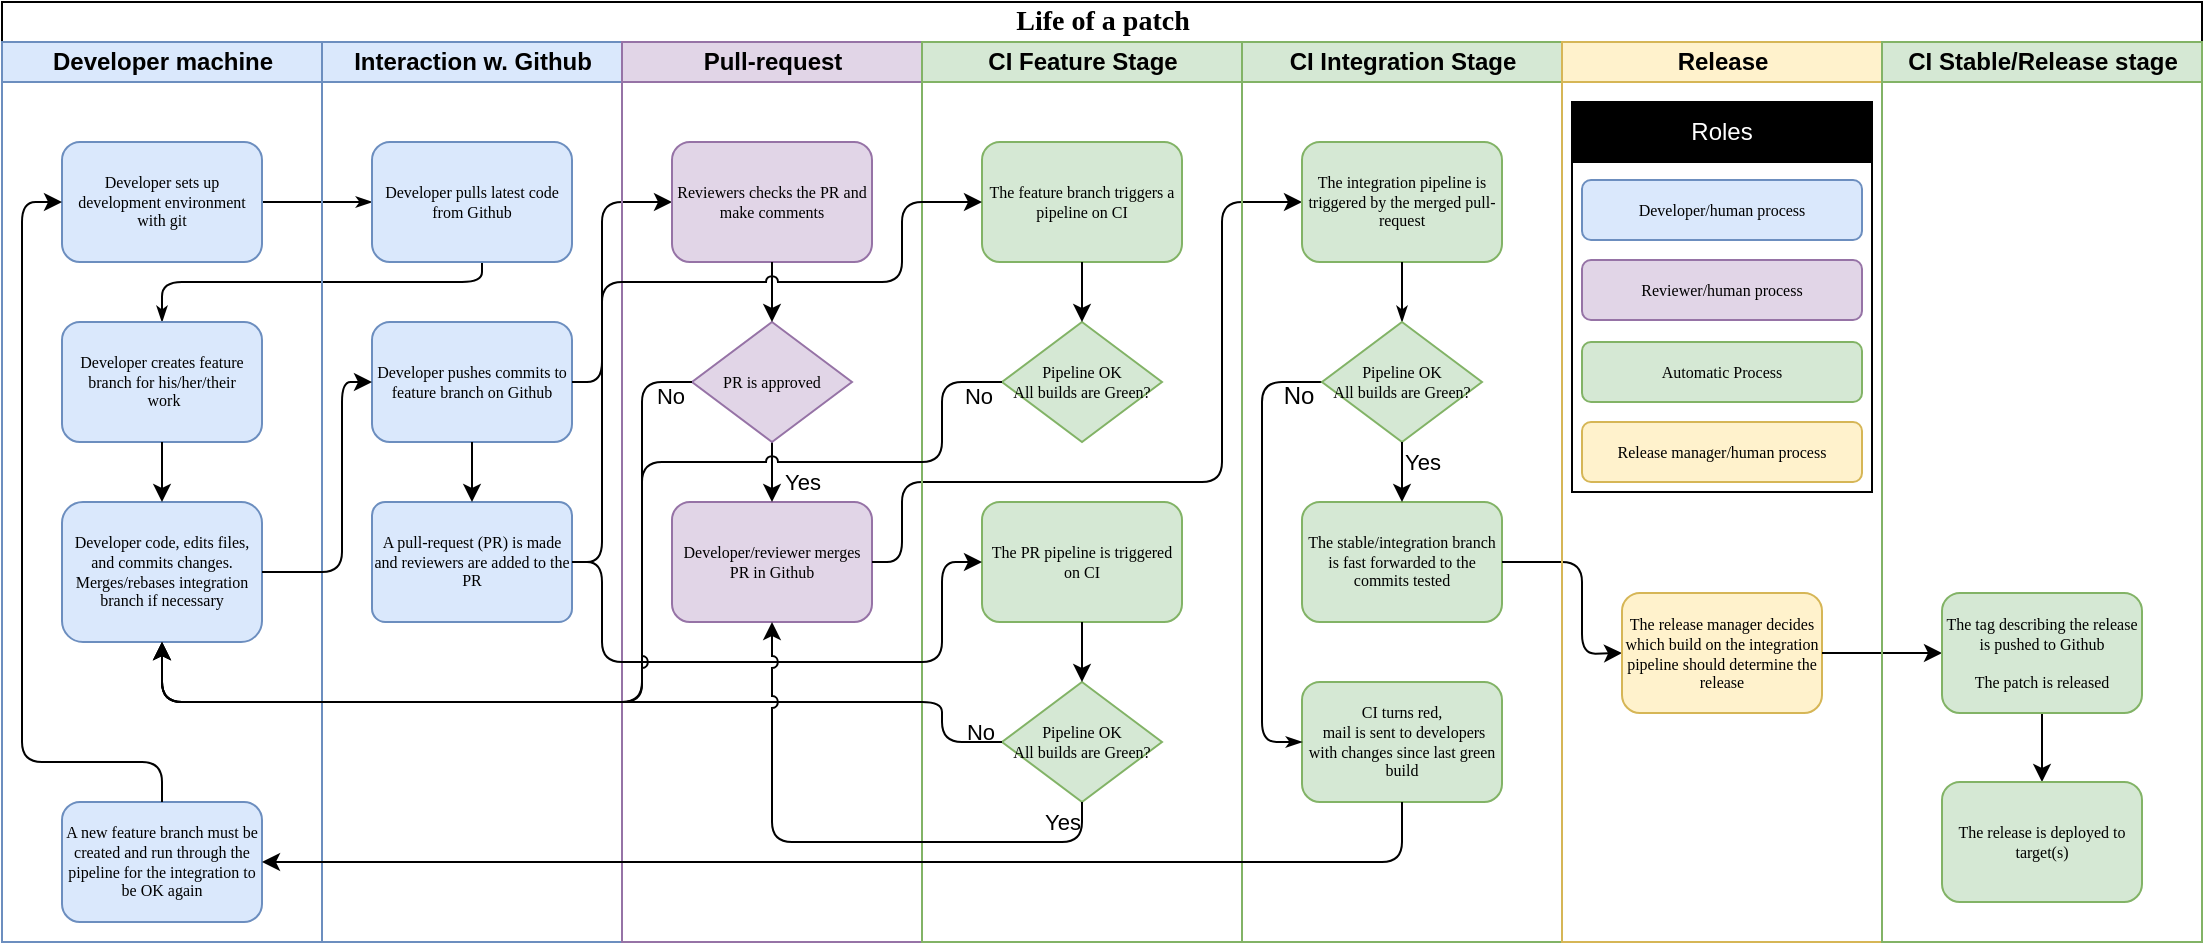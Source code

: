 <mxfile version="20.4.0" type="github">
  <diagram name="Page-1" id="74e2e168-ea6b-b213-b513-2b3c1d86103e">
    <mxGraphModel dx="624" dy="1215" grid="1" gridSize="10" guides="1" tooltips="1" connect="1" arrows="1" fold="1" page="1" pageScale="1" pageWidth="1169" pageHeight="827" background="none" math="0" shadow="0">
      <root>
        <mxCell id="0" />
        <mxCell id="1" parent="0" />
        <mxCell id="77e6c97f196da883-1" value="&lt;font style=&quot;font-size: 14px&quot;&gt;Life of a patch&lt;/font&gt;" style="swimlane;html=1;childLayout=stackLayout;startSize=20;rounded=0;shadow=0;labelBackgroundColor=none;strokeColor=#000000;strokeWidth=1;fillColor=none;fontFamily=Verdana;fontSize=8;fontColor=#000000;align=center;" parent="1" vertex="1">
          <mxGeometry x="40" y="-230" width="1100" height="470" as="geometry">
            <mxRectangle x="90" y="-230" width="50" height="20" as="alternateBounds" />
          </mxGeometry>
        </mxCell>
        <mxCell id="rqEri4Stav3ALLFuLHy2-93" style="edgeStyle=none;rounded=1;jumpStyle=arc;orthogonalLoop=1;jettySize=auto;html=1;exitX=1;exitY=0.5;exitDx=0;exitDy=0;entryX=0;entryY=0.5;entryDx=0;entryDy=0;" parent="77e6c97f196da883-1" source="rqEri4Stav3ALLFuLHy2-65" target="rqEri4Stav3ALLFuLHy2-66" edge="1">
          <mxGeometry relative="1" as="geometry">
            <Array as="points">
              <mxPoint x="300" y="280" />
              <mxPoint x="300" y="100" />
            </Array>
          </mxGeometry>
        </mxCell>
        <mxCell id="77e6c97f196da883-26" style="edgeStyle=orthogonalEdgeStyle;rounded=1;html=1;labelBackgroundColor=none;startArrow=none;startFill=0;startSize=5;endArrow=classicThin;endFill=1;endSize=5;jettySize=auto;orthogonalLoop=1;strokeColor=#000000;strokeWidth=1;fontFamily=Verdana;fontSize=8;fontColor=#000000;" parent="77e6c97f196da883-1" source="77e6c97f196da883-8" target="77e6c97f196da883-11" edge="1">
          <mxGeometry relative="1" as="geometry" />
        </mxCell>
        <mxCell id="77e6c97f196da883-27" style="edgeStyle=orthogonalEdgeStyle;rounded=1;html=1;labelBackgroundColor=none;startArrow=none;startFill=0;startSize=5;endArrow=classicThin;endFill=1;endSize=5;jettySize=auto;orthogonalLoop=1;strokeColor=#000000;strokeWidth=1;fontFamily=Verdana;fontSize=8;fontColor=#000000;entryX=0.5;entryY=0;entryDx=0;entryDy=0;" parent="77e6c97f196da883-1" source="77e6c97f196da883-11" target="77e6c97f196da883-9" edge="1">
          <mxGeometry relative="1" as="geometry">
            <Array as="points">
              <mxPoint x="240" y="140" />
              <mxPoint x="80" y="140" />
            </Array>
          </mxGeometry>
        </mxCell>
        <mxCell id="77e6c97f196da883-2" value="Developer machine" style="swimlane;html=1;startSize=20;fillColor=#dae8fc;strokeColor=#6c8ebf;" parent="77e6c97f196da883-1" vertex="1">
          <mxGeometry y="20" width="160" height="450" as="geometry" />
        </mxCell>
        <mxCell id="77e6c97f196da883-10" value="Developer code, edits files, and commits changes.&lt;br&gt;Merges/rebases integration branch if necessary" style="rounded=1;whiteSpace=wrap;html=1;shadow=0;labelBackgroundColor=none;strokeColor=#6c8ebf;strokeWidth=1;fillColor=#dae8fc;fontFamily=Verdana;fontSize=8;fontColor=#000000;align=center;" parent="77e6c97f196da883-2" vertex="1">
          <mxGeometry x="30" y="230" width="100" height="70" as="geometry" />
        </mxCell>
        <mxCell id="77e6c97f196da883-9" value="&lt;div&gt;Developer creates feature branch for his/her/their&lt;/div&gt;&lt;div&gt;&amp;nbsp;work&lt;/div&gt;" style="rounded=1;whiteSpace=wrap;html=1;shadow=0;labelBackgroundColor=none;strokeColor=#6c8ebf;strokeWidth=1;fillColor=#dae8fc;fontFamily=Verdana;fontSize=8;fontColor=#000000;align=center;" parent="77e6c97f196da883-2" vertex="1">
          <mxGeometry x="30" y="140" width="100" height="60" as="geometry" />
        </mxCell>
        <mxCell id="5" value="" style="endArrow=classic;html=1;entryX=0.5;entryY=0;exitX=0.5;exitY=1;" parent="77e6c97f196da883-2" source="77e6c97f196da883-9" target="77e6c97f196da883-10" edge="1">
          <mxGeometry width="50" height="50" relative="1" as="geometry">
            <mxPoint x="80" y="250" as="sourcePoint" />
            <mxPoint x="50" y="750" as="targetPoint" />
          </mxGeometry>
        </mxCell>
        <mxCell id="77e6c97f196da883-8" value="Developer sets up development environment with git" style="rounded=1;whiteSpace=wrap;html=1;shadow=0;labelBackgroundColor=none;strokeColor=#6c8ebf;strokeWidth=1;fillColor=#dae8fc;fontFamily=Verdana;fontSize=8;fontColor=#000000;align=center;" parent="77e6c97f196da883-2" vertex="1">
          <mxGeometry x="30" y="50" width="100" height="60" as="geometry" />
        </mxCell>
        <mxCell id="KYjhEQh0ZWCMsTncpk0a-76" value="A new feature branch must be created and run through the pipeline for the integration to be OK again" style="rounded=1;whiteSpace=wrap;html=1;shadow=0;labelBackgroundColor=none;strokeColor=#6c8ebf;strokeWidth=1;fillColor=#dae8fc;fontFamily=Verdana;fontSize=8;fontColor=#000000;align=center;" parent="77e6c97f196da883-2" vertex="1">
          <mxGeometry x="30" y="380" width="100" height="60" as="geometry" />
        </mxCell>
        <mxCell id="KYjhEQh0ZWCMsTncpk0a-79" style="orthogonalLoop=1;jettySize=auto;html=1;exitX=0.5;exitY=0;exitDx=0;exitDy=0;entryX=0;entryY=0.5;entryDx=0;entryDy=0;edgeStyle=orthogonalEdgeStyle;rounded=1;" parent="77e6c97f196da883-2" source="KYjhEQh0ZWCMsTncpk0a-76" target="77e6c97f196da883-8" edge="1">
          <mxGeometry relative="1" as="geometry">
            <mxPoint x="450" y="540.0" as="targetPoint" />
            <Array as="points">
              <mxPoint x="80" y="360" />
              <mxPoint x="10" y="360" />
              <mxPoint x="10" y="80" />
            </Array>
          </mxGeometry>
        </mxCell>
        <mxCell id="77e6c97f196da883-3" value="Interaction w. Github" style="swimlane;html=1;startSize=20;fillColor=#dae8fc;strokeColor=#6c8ebf;" parent="77e6c97f196da883-1" vertex="1">
          <mxGeometry x="160" y="20" width="150" height="450" as="geometry" />
        </mxCell>
        <mxCell id="77e6c97f196da883-11" value="Developer pulls latest code from Github" style="rounded=1;whiteSpace=wrap;html=1;shadow=0;labelBackgroundColor=none;strokeColor=#6c8ebf;strokeWidth=1;fillColor=#dae8fc;fontFamily=Verdana;fontSize=8;fontColor=#000000;align=center;" parent="77e6c97f196da883-3" vertex="1">
          <mxGeometry x="25" y="50" width="100" height="60" as="geometry" />
        </mxCell>
        <mxCell id="6" value="Developer pushes commits to feature branch on Github " style="rounded=1;whiteSpace=wrap;html=1;shadow=0;labelBackgroundColor=none;strokeColor=#6c8ebf;strokeWidth=1;fillColor=#dae8fc;fontFamily=Verdana;fontSize=8;fontColor=#000000;align=center;" parent="77e6c97f196da883-3" vertex="1">
          <mxGeometry x="25" y="140" width="100" height="60" as="geometry" />
        </mxCell>
        <mxCell id="rqEri4Stav3ALLFuLHy2-65" value="A pull-request (PR) is made and reviewers are added to the PR" style="rounded=1;whiteSpace=wrap;html=1;shadow=0;labelBackgroundColor=none;strokeColor=#6c8ebf;strokeWidth=1;fillColor=#dae8fc;fontFamily=Verdana;fontSize=8;fontColor=#000000;align=center;arcSize=11;" parent="77e6c97f196da883-3" vertex="1">
          <mxGeometry x="25" y="230" width="100" height="60" as="geometry" />
        </mxCell>
        <mxCell id="rqEri4Stav3ALLFuLHy2-74" value="" style="endArrow=classic;html=1;entryX=0.5;entryY=0;entryDx=0;entryDy=0;exitX=0.5;exitY=1;exitDx=0;exitDy=0;" parent="77e6c97f196da883-3" source="6" target="rqEri4Stav3ALLFuLHy2-65" edge="1">
          <mxGeometry width="50" height="50" relative="1" as="geometry">
            <mxPoint x="330" y="-25" as="sourcePoint" />
            <mxPoint x="225" y="150" as="targetPoint" />
            <Array as="points" />
          </mxGeometry>
        </mxCell>
        <mxCell id="7" value="" style="endArrow=classic;html=1;entryX=0;entryY=0.5;exitX=1;exitY=0.5;entryDx=0;entryDy=0;" parent="77e6c97f196da883-1" source="77e6c97f196da883-10" target="6" edge="1">
          <mxGeometry width="50" height="50" relative="1" as="geometry">
            <mxPoint x="80" y="245" as="sourcePoint" />
            <mxPoint x="80" y="280" as="targetPoint" />
            <Array as="points">
              <mxPoint x="170" y="285" />
              <mxPoint x="170" y="250" />
              <mxPoint x="170" y="190" />
            </Array>
          </mxGeometry>
        </mxCell>
        <mxCell id="dbzHidqioh4Nz6uhVq-0-89" value="&lt;div&gt;&lt;br&gt;&lt;/div&gt;" style="text;html=1;resizable=0;points=[];align=center;verticalAlign=middle;labelBackgroundColor=#ffffff;" parent="7" vertex="1" connectable="0">
          <mxGeometry x="0.889" relative="1" as="geometry">
            <mxPoint as="offset" />
          </mxGeometry>
        </mxCell>
        <mxCell id="rqEri4Stav3ALLFuLHy2-64" value="&lt;div&gt;Pull-request&lt;/div&gt;" style="swimlane;html=1;startSize=20;fillColor=#E1D5E7;strokeColor=#9673A6;" parent="77e6c97f196da883-1" vertex="1">
          <mxGeometry x="310" y="20" width="150" height="450" as="geometry" />
        </mxCell>
        <mxCell id="rqEri4Stav3ALLFuLHy2-66" value="&lt;div&gt;Reviewers checks the PR and make comments&lt;/div&gt;" style="rounded=1;whiteSpace=wrap;html=1;shadow=0;labelBackgroundColor=none;strokeColor=#9673A6;strokeWidth=1;fillColor=#E1D5E7;fontFamily=Verdana;fontSize=8;fontColor=#000000;align=center;" parent="rqEri4Stav3ALLFuLHy2-64" vertex="1">
          <mxGeometry x="25" y="50" width="100" height="60" as="geometry" />
        </mxCell>
        <mxCell id="rqEri4Stav3ALLFuLHy2-67" value="&lt;div&gt;Developer/reviewer merges PR in Github&lt;/div&gt;" style="rounded=1;whiteSpace=wrap;html=1;shadow=0;labelBackgroundColor=none;strokeColor=#9673A6;strokeWidth=1;fillColor=#E1D5E7;fontFamily=Verdana;fontSize=8;fontColor=#000000;align=center;" parent="rqEri4Stav3ALLFuLHy2-64" vertex="1">
          <mxGeometry x="25" y="230" width="100" height="60" as="geometry" />
        </mxCell>
        <mxCell id="rqEri4Stav3ALLFuLHy2-82" value="Yes" style="edgeStyle=none;rounded=1;jumpStyle=arc;orthogonalLoop=1;jettySize=auto;html=1;exitX=0.5;exitY=1;exitDx=0;exitDy=0;entryX=0.5;entryY=0;entryDx=0;entryDy=0;labelBackgroundColor=none;" parent="rqEri4Stav3ALLFuLHy2-64" source="rqEri4Stav3ALLFuLHy2-77" edge="1">
          <mxGeometry x="0.333" y="15" relative="1" as="geometry">
            <mxPoint x="75" y="200" as="sourcePoint" />
            <mxPoint x="75" y="230" as="targetPoint" />
            <mxPoint as="offset" />
          </mxGeometry>
        </mxCell>
        <mxCell id="rqEri4Stav3ALLFuLHy2-77" value="&lt;div&gt;PR is approved&lt;/div&gt;" style="rhombus;whiteSpace=wrap;html=1;rounded=0;shadow=0;labelBackgroundColor=none;strokeColor=#9673A6;strokeWidth=1;fillColor=#E1D5E7;fontFamily=Verdana;fontSize=8;fontColor=#000000;align=center;" parent="rqEri4Stav3ALLFuLHy2-64" vertex="1">
          <mxGeometry x="35" y="140" width="80" height="60" as="geometry" />
        </mxCell>
        <mxCell id="rqEri4Stav3ALLFuLHy2-78" style="edgeStyle=none;rounded=1;orthogonalLoop=1;jettySize=auto;html=1;exitX=0.5;exitY=1;exitDx=0;exitDy=0;entryX=0.5;entryY=0;entryDx=0;entryDy=0;" parent="rqEri4Stav3ALLFuLHy2-64" source="rqEri4Stav3ALLFuLHy2-66" target="rqEri4Stav3ALLFuLHy2-77" edge="1">
          <mxGeometry relative="1" as="geometry">
            <mxPoint x="50" y="200" as="targetPoint" />
            <Array as="points" />
          </mxGeometry>
        </mxCell>
        <mxCell id="27" value="" style="endArrow=classic;html=1;entryX=0;entryY=0.5;exitX=1;exitY=0.5;exitDx=0;exitDy=0;" parent="77e6c97f196da883-1" source="rqEri4Stav3ALLFuLHy2-67" target="77e6c97f196da883-15" edge="1">
          <mxGeometry width="50" height="50" relative="1" as="geometry">
            <mxPoint x="530" y="470" as="sourcePoint" />
            <mxPoint x="660" y="810" as="targetPoint" />
            <Array as="points">
              <mxPoint x="450" y="280" />
              <mxPoint x="450" y="240" />
              <mxPoint x="610" y="240" />
              <mxPoint x="610" y="100" />
            </Array>
          </mxGeometry>
        </mxCell>
        <mxCell id="77e6c97f196da883-4" value="CI Feature Stage" style="swimlane;html=1;startSize=20;fillColor=#d5e8d4;strokeColor=#82b366;" parent="77e6c97f196da883-1" vertex="1">
          <mxGeometry x="460" y="20" width="160" height="450" as="geometry" />
        </mxCell>
        <mxCell id="rqEri4Stav3ALLFuLHy2-83" value="" style="group" parent="77e6c97f196da883-4" vertex="1" connectable="0">
          <mxGeometry x="30" y="230" width="100" height="151" as="geometry" />
        </mxCell>
        <mxCell id="11" value="&lt;div&gt;The PR pipeline is triggered on CI&lt;/div&gt;" style="rounded=1;whiteSpace=wrap;html=1;shadow=0;labelBackgroundColor=none;strokeColor=#82b366;strokeWidth=1;fillColor=#d5e8d4;fontFamily=Verdana;fontSize=8;fontColor=#000000;align=center;" parent="rqEri4Stav3ALLFuLHy2-83" vertex="1">
          <mxGeometry width="100" height="60" as="geometry" />
        </mxCell>
        <mxCell id="12" value="Pipeline OK&lt;br&gt;All builds are Green?" style="rhombus;whiteSpace=wrap;html=1;rounded=0;shadow=0;labelBackgroundColor=none;strokeColor=#82b366;strokeWidth=1;fillColor=#d5e8d4;fontFamily=Verdana;fontSize=8;fontColor=#000000;align=center;" parent="rqEri4Stav3ALLFuLHy2-83" vertex="1">
          <mxGeometry x="10" y="90" width="80" height="60" as="geometry" />
        </mxCell>
        <mxCell id="14" value="" style="endArrow=classic;html=1;exitX=0.5;exitY=1;entryX=0.5;entryY=0;" parent="rqEri4Stav3ALLFuLHy2-83" source="11" target="12" edge="1">
          <mxGeometry width="50" height="50" relative="1" as="geometry">
            <mxPoint x="-209.667" y="235.333" as="sourcePoint" />
            <mxPoint x="50" y="265" as="targetPoint" />
          </mxGeometry>
        </mxCell>
        <mxCell id="rqEri4Stav3ALLFuLHy2-85" value="The feature branch triggers a pipeline on CI" style="rounded=1;whiteSpace=wrap;html=1;shadow=0;labelBackgroundColor=none;strokeColor=#82b366;strokeWidth=1;fillColor=#d5e8d4;fontFamily=Verdana;fontSize=8;fontColor=#000000;align=center;" parent="77e6c97f196da883-4" vertex="1">
          <mxGeometry x="30" y="50" width="100" height="60" as="geometry" />
        </mxCell>
        <mxCell id="rqEri4Stav3ALLFuLHy2-86" value="Pipeline OK&lt;br&gt;All builds are Green?" style="rhombus;whiteSpace=wrap;html=1;rounded=0;shadow=0;labelBackgroundColor=none;strokeColor=#82b366;strokeWidth=1;fillColor=#d5e8d4;fontFamily=Verdana;fontSize=8;fontColor=#000000;align=center;" parent="77e6c97f196da883-4" vertex="1">
          <mxGeometry x="40" y="140" width="80" height="60" as="geometry" />
        </mxCell>
        <mxCell id="rqEri4Stav3ALLFuLHy2-87" value="" style="endArrow=classic;html=1;exitX=0.5;exitY=1;entryX=0.5;entryY=0;" parent="77e6c97f196da883-4" source="rqEri4Stav3ALLFuLHy2-85" target="rqEri4Stav3ALLFuLHy2-86" edge="1">
          <mxGeometry width="50" height="50" relative="1" as="geometry">
            <mxPoint x="-174.667" y="285.333" as="sourcePoint" />
            <mxPoint x="85" y="315" as="targetPoint" />
          </mxGeometry>
        </mxCell>
        <mxCell id="77e6c97f196da883-5" value="CI Integration Stage" style="swimlane;html=1;startSize=20;fillColor=#d5e8d4;strokeColor=#82b366;" parent="77e6c97f196da883-1" vertex="1">
          <mxGeometry x="620" y="20" width="160" height="450" as="geometry" />
        </mxCell>
        <mxCell id="77e6c97f196da883-15" value="The integration pipeline is triggered by the merged pull-request" style="rounded=1;whiteSpace=wrap;html=1;shadow=0;labelBackgroundColor=none;strokeColor=#82b366;strokeWidth=1;fillColor=#d5e8d4;fontFamily=Verdana;fontSize=8;fontColor=#000000;align=center;" parent="77e6c97f196da883-5" vertex="1">
          <mxGeometry x="30" y="50" width="100" height="60" as="geometry" />
        </mxCell>
        <mxCell id="77e6c97f196da883-17" value="&lt;div&gt;CI turns red,&lt;/div&gt;&lt;div&gt;&amp;nbsp;mail is sent to developers with changes since last green build&lt;/div&gt;" style="rounded=1;whiteSpace=wrap;html=1;shadow=0;labelBackgroundColor=none;strokeColor=#82b366;strokeWidth=1;fillColor=#d5e8d4;fontFamily=Verdana;fontSize=8;fontColor=#000000;align=center;" parent="77e6c97f196da883-5" vertex="1">
          <mxGeometry x="30" y="320" width="100" height="60" as="geometry" />
        </mxCell>
        <mxCell id="77e6c97f196da883-34" style="edgeStyle=orthogonalEdgeStyle;rounded=1;html=1;labelBackgroundColor=none;startArrow=none;startFill=0;startSize=5;endArrow=classicThin;endFill=1;endSize=5;jettySize=auto;orthogonalLoop=1;strokeColor=#000000;strokeWidth=1;fontFamily=Verdana;fontSize=8;fontColor=#000000;entryX=0.5;entryY=0;" parent="77e6c97f196da883-5" source="77e6c97f196da883-15" target="28" edge="1">
          <mxGeometry relative="1" as="geometry">
            <mxPoint x="80" y="160" as="targetPoint" />
            <Array as="points" />
          </mxGeometry>
        </mxCell>
        <mxCell id="77e6c97f196da883-35" style="edgeStyle=orthogonalEdgeStyle;rounded=1;html=1;labelBackgroundColor=none;startArrow=none;startFill=0;startSize=5;endArrow=classicThin;endFill=1;endSize=5;jettySize=auto;orthogonalLoop=1;strokeColor=#000000;strokeWidth=1;fontFamily=Verdana;fontSize=8;fontColor=#000000;exitX=0;exitY=0.5;entryX=0;entryY=0.5;entryDx=0;entryDy=0;" parent="77e6c97f196da883-5" source="28" target="77e6c97f196da883-17" edge="1">
          <mxGeometry relative="1" as="geometry">
            <mxPoint x="80" y="220" as="sourcePoint" />
            <Array as="points">
              <mxPoint x="10" y="170" />
              <mxPoint x="10" y="350" />
            </Array>
          </mxGeometry>
        </mxCell>
        <mxCell id="29" value="No" style="text;html=1;resizable=0;points=[];align=center;verticalAlign=middle;labelBackgroundColor=none;" parent="77e6c97f196da883-35" vertex="1" connectable="0">
          <mxGeometry x="-0.078" y="-1" relative="1" as="geometry">
            <mxPoint x="19" y="-69" as="offset" />
          </mxGeometry>
        </mxCell>
        <mxCell id="28" value="Pipeline OK&lt;br&gt;All builds are Green?" style="rhombus;whiteSpace=wrap;html=1;rounded=0;shadow=0;labelBackgroundColor=none;strokeColor=#82b366;strokeWidth=1;fillColor=#d5e8d4;fontFamily=Verdana;fontSize=8;fontColor=#000000;align=center;" parent="77e6c97f196da883-5" vertex="1">
          <mxGeometry x="40" y="140" width="80" height="60" as="geometry" />
        </mxCell>
        <mxCell id="30" value="The stable/integration branch is fast forwarded to the commits tested" style="rounded=1;whiteSpace=wrap;html=1;shadow=0;labelBackgroundColor=none;strokeColor=#82b366;strokeWidth=1;fillColor=#d5e8d4;fontFamily=Verdana;fontSize=8;fontColor=#000000;align=center;" parent="77e6c97f196da883-5" vertex="1">
          <mxGeometry x="30" y="230" width="100" height="60" as="geometry" />
        </mxCell>
        <mxCell id="31" value="Yes" style="endArrow=classic;html=1;entryX=0.5;entryY=0;exitX=0.5;exitY=1;labelBackgroundColor=none;" parent="77e6c97f196da883-5" source="28" target="30" edge="1">
          <mxGeometry x="-0.333" y="10" width="50" height="50" relative="1" as="geometry">
            <mxPoint x="70" y="320" as="sourcePoint" />
            <mxPoint x="120" y="270" as="targetPoint" />
            <Array as="points">
              <mxPoint x="80" y="220" />
            </Array>
            <mxPoint as="offset" />
          </mxGeometry>
        </mxCell>
        <mxCell id="33" value="" style="endArrow=classic;html=1;exitX=1;exitY=0.5;entryX=0;entryY=0.5;entryDx=0;entryDy=0;" parent="77e6c97f196da883-1" source="30" target="45" edge="1">
          <mxGeometry width="50" height="50" relative="1" as="geometry">
            <mxPoint x="800" y="1090" as="sourcePoint" />
            <mxPoint x="835" y="920" as="targetPoint" />
            <Array as="points">
              <mxPoint x="790" y="280" />
              <mxPoint x="790" y="326" />
            </Array>
          </mxGeometry>
        </mxCell>
        <mxCell id="77e6c97f196da883-6" value="Release" style="swimlane;html=1;startSize=20;fillColor=#fff2cc;strokeColor=#d6b656;" parent="77e6c97f196da883-1" vertex="1">
          <mxGeometry x="780" y="20" width="160" height="450" as="geometry" />
        </mxCell>
        <mxCell id="45" value="The release manager decides which build on the integration pipeline should determine the release" style="rounded=1;whiteSpace=wrap;html=1;shadow=0;labelBackgroundColor=none;strokeColor=#d6b656;strokeWidth=1;fillColor=#fff2cc;fontFamily=Verdana;fontSize=8;fontColor=#000000;align=center;" parent="77e6c97f196da883-6" vertex="1">
          <mxGeometry x="30" y="275.5" width="100" height="60" as="geometry" />
        </mxCell>
        <mxCell id="dbzHidqioh4Nz6uhVq-0-80" value="" style="group;fillColor=none;strokeColor=#9673A6;" parent="77e6c97f196da883-6" vertex="1" connectable="0">
          <mxGeometry x="5" y="30" width="150" height="195" as="geometry" />
        </mxCell>
        <mxCell id="dbzHidqioh4Nz6uhVq-0-81" value="" style="rounded=0;whiteSpace=wrap;html=1;fillColor=none;" parent="dbzHidqioh4Nz6uhVq-0-80" vertex="1">
          <mxGeometry width="150" height="195.0" as="geometry" />
        </mxCell>
        <mxCell id="dbzHidqioh4Nz6uhVq-0-82" value="Automatic Process" style="rounded=1;whiteSpace=wrap;html=1;shadow=0;labelBackgroundColor=none;strokeColor=#82b366;strokeWidth=1;fillColor=#d5e8d4;fontFamily=Verdana;fontSize=8;fontColor=#000000;align=center;" parent="dbzHidqioh4Nz6uhVq-0-80" vertex="1">
          <mxGeometry x="5" y="120" width="140" height="30" as="geometry" />
        </mxCell>
        <mxCell id="dbzHidqioh4Nz6uhVq-0-83" value="Developer/human process " style="rounded=1;whiteSpace=wrap;html=1;shadow=0;labelBackgroundColor=none;strokeColor=#6c8ebf;strokeWidth=1;fillColor=#dae8fc;fontFamily=Verdana;fontSize=8;fontColor=#000000;align=center;" parent="dbzHidqioh4Nz6uhVq-0-80" vertex="1">
          <mxGeometry x="5" y="39.0" width="140" height="30" as="geometry" />
        </mxCell>
        <mxCell id="dbzHidqioh4Nz6uhVq-0-84" value="Release manager/human process" style="rounded=1;whiteSpace=wrap;html=1;shadow=0;labelBackgroundColor=none;strokeColor=#d6b656;strokeWidth=1;fillColor=#fff2cc;fontFamily=Verdana;fontSize=8;fontColor=#000000;align=center;" parent="dbzHidqioh4Nz6uhVq-0-80" vertex="1">
          <mxGeometry x="5" y="160.003" width="140" height="30" as="geometry" />
        </mxCell>
        <mxCell id="dbzHidqioh4Nz6uhVq-0-85" value="&lt;font color=&quot;#FFFFFF&quot;&gt;Roles&lt;/font&gt;" style="rounded=0;whiteSpace=wrap;html=1;fillColor=#000000;" parent="dbzHidqioh4Nz6uhVq-0-80" vertex="1">
          <mxGeometry width="150" height="30" as="geometry" />
        </mxCell>
        <mxCell id="rqEri4Stav3ALLFuLHy2-99" value="&lt;div&gt;Reviewer/human process &lt;/div&gt;" style="rounded=1;whiteSpace=wrap;html=1;shadow=0;labelBackgroundColor=none;strokeColor=#9673A6;strokeWidth=1;fillColor=#E1D5E7;fontFamily=Verdana;fontSize=8;fontColor=#000000;align=center;" parent="dbzHidqioh4Nz6uhVq-0-80" vertex="1">
          <mxGeometry x="5" y="79" width="140" height="30" as="geometry" />
        </mxCell>
        <mxCell id="rqEri4Stav3ALLFuLHy2-70" value="" style="endArrow=classic;html=1;exitX=0;exitY=0.5;entryX=0.5;entryY=1;" parent="77e6c97f196da883-1" source="12" target="77e6c97f196da883-10" edge="1">
          <mxGeometry width="50" height="50" relative="1" as="geometry">
            <mxPoint x="540" y="-20" as="sourcePoint" />
            <mxPoint x="120.0" y="100" as="targetPoint" />
            <Array as="points">
              <mxPoint x="470" y="370" />
              <mxPoint x="470" y="350" />
              <mxPoint x="320" y="350" />
              <mxPoint x="80" y="350" />
            </Array>
          </mxGeometry>
        </mxCell>
        <mxCell id="rqEri4Stav3ALLFuLHy2-94" value="&lt;div&gt;No&lt;/div&gt;" style="edgeLabel;html=1;align=center;verticalAlign=middle;resizable=0;points=[];labelBackgroundColor=none;" parent="rqEri4Stav3ALLFuLHy2-70" vertex="1" connectable="0">
          <mxGeometry x="-0.926" y="-1" relative="1" as="geometry">
            <mxPoint x="6" y="-4" as="offset" />
          </mxGeometry>
        </mxCell>
        <mxCell id="rqEri4Stav3ALLFuLHy2-92" style="edgeStyle=none;rounded=1;jumpStyle=arc;orthogonalLoop=1;jettySize=auto;html=1;exitX=1;exitY=0.5;exitDx=0;exitDy=0;entryX=0;entryY=0.5;entryDx=0;entryDy=0;" parent="77e6c97f196da883-1" source="6" target="rqEri4Stav3ALLFuLHy2-85" edge="1">
          <mxGeometry relative="1" as="geometry">
            <Array as="points">
              <mxPoint x="300" y="190" />
              <mxPoint x="300" y="140" />
              <mxPoint x="450" y="140" />
              <mxPoint x="450" y="100" />
            </Array>
          </mxGeometry>
        </mxCell>
        <mxCell id="rqEri4Stav3ALLFuLHy2-69" style="edgeStyle=none;rounded=1;orthogonalLoop=1;jettySize=auto;html=1;exitX=1;exitY=0.5;exitDx=0;exitDy=0;entryX=0;entryY=0.5;entryDx=0;entryDy=0;jumpStyle=arc;" parent="77e6c97f196da883-1" source="rqEri4Stav3ALLFuLHy2-65" target="11" edge="1">
          <mxGeometry relative="1" as="geometry">
            <Array as="points">
              <mxPoint x="300" y="280" />
              <mxPoint x="300" y="330" />
              <mxPoint x="470" y="330" />
              <mxPoint x="470" y="280" />
            </Array>
          </mxGeometry>
        </mxCell>
        <mxCell id="rqEri4Stav3ALLFuLHy2-95" value="Yes" style="edgeStyle=none;rounded=1;jumpStyle=arc;orthogonalLoop=1;jettySize=auto;html=1;exitX=0.5;exitY=1;exitDx=0;exitDy=0;entryX=0.5;entryY=1;entryDx=0;entryDy=0;labelBackgroundColor=none;" parent="77e6c97f196da883-1" source="12" target="rqEri4Stav3ALLFuLHy2-67" edge="1">
          <mxGeometry x="-0.789" y="-10" relative="1" as="geometry">
            <Array as="points">
              <mxPoint x="540" y="420" />
              <mxPoint x="385" y="420" />
            </Array>
            <mxPoint as="offset" />
          </mxGeometry>
        </mxCell>
        <mxCell id="rqEri4Stav3ALLFuLHy2-89" style="edgeStyle=none;rounded=1;jumpStyle=arc;orthogonalLoop=1;jettySize=auto;html=1;exitX=0;exitY=0.5;exitDx=0;exitDy=0;entryX=0.5;entryY=1;entryDx=0;entryDy=0;" parent="77e6c97f196da883-1" source="rqEri4Stav3ALLFuLHy2-86" target="77e6c97f196da883-10" edge="1">
          <mxGeometry relative="1" as="geometry">
            <mxPoint x="80.0" y="330" as="targetPoint" />
            <Array as="points">
              <mxPoint x="470" y="190" />
              <mxPoint x="470" y="230" />
              <mxPoint x="320" y="230" />
              <mxPoint x="320" y="350" />
              <mxPoint x="80" y="350" />
            </Array>
          </mxGeometry>
        </mxCell>
        <mxCell id="rqEri4Stav3ALLFuLHy2-91" value="No" style="edgeLabel;html=1;align=center;verticalAlign=middle;resizable=0;points=[];labelBackgroundColor=none;" parent="rqEri4Stav3ALLFuLHy2-89" vertex="1" connectable="0">
          <mxGeometry x="-0.845" relative="1" as="geometry">
            <mxPoint x="18" y="-11" as="offset" />
          </mxGeometry>
        </mxCell>
        <mxCell id="rqEri4Stav3ALLFuLHy2-79" style="edgeStyle=none;rounded=1;orthogonalLoop=1;jettySize=auto;html=1;exitX=0;exitY=0.5;exitDx=0;exitDy=0;entryX=0.5;entryY=1;entryDx=0;entryDy=0;" parent="77e6c97f196da883-1" source="rqEri4Stav3ALLFuLHy2-77" target="77e6c97f196da883-10" edge="1">
          <mxGeometry relative="1" as="geometry">
            <mxPoint x="80" y="390" as="targetPoint" />
            <Array as="points">
              <mxPoint x="320" y="190" />
              <mxPoint x="320" y="350" />
              <mxPoint x="80" y="350" />
            </Array>
          </mxGeometry>
        </mxCell>
        <mxCell id="rqEri4Stav3ALLFuLHy2-88" value="&lt;div&gt;No&lt;/div&gt;" style="edgeLabel;html=1;align=center;verticalAlign=middle;resizable=0;points=[];labelBackgroundColor=none;" parent="rqEri4Stav3ALLFuLHy2-79" vertex="1" connectable="0">
          <mxGeometry x="-0.617" relative="1" as="geometry">
            <mxPoint x="14" y="-55" as="offset" />
          </mxGeometry>
        </mxCell>
        <mxCell id="dbzHidqioh4Nz6uhVq-0-75" value="" style="endArrow=classic;html=1;exitX=1;exitY=0.5;entryX=0;entryY=0.5;entryDx=0;entryDy=0;exitDx=0;exitDy=0;" parent="77e6c97f196da883-1" source="45" target="51" edge="1">
          <mxGeometry width="50" height="50" relative="1" as="geometry">
            <mxPoint x="905.19" y="289.548" as="sourcePoint" />
            <mxPoint x="959.952" y="289.548" as="targetPoint" />
            <Array as="points" />
          </mxGeometry>
        </mxCell>
        <mxCell id="rqEri4Stav3ALLFuLHy2-96" style="edgeStyle=none;rounded=1;jumpStyle=arc;orthogonalLoop=1;jettySize=auto;html=1;exitX=0.5;exitY=1;exitDx=0;exitDy=0;entryX=1;entryY=0.5;entryDx=0;entryDy=0;" parent="77e6c97f196da883-1" source="77e6c97f196da883-17" target="KYjhEQh0ZWCMsTncpk0a-76" edge="1">
          <mxGeometry relative="1" as="geometry">
            <Array as="points">
              <mxPoint x="700" y="430" />
              <mxPoint x="290" y="430" />
            </Array>
          </mxGeometry>
        </mxCell>
        <mxCell id="77e6c97f196da883-7" value="CI Stable/Release stage" style="swimlane;html=1;startSize=20;fillColor=#d5e8d4;strokeColor=#82b366;" parent="77e6c97f196da883-1" vertex="1">
          <mxGeometry x="940" y="20" width="160" height="450" as="geometry" />
        </mxCell>
        <mxCell id="dbzHidqioh4Nz6uhVq-0-79" value="" style="edgeStyle=orthogonalEdgeStyle;rounded=0;orthogonalLoop=1;jettySize=auto;html=1;" parent="77e6c97f196da883-7" source="51" target="dbzHidqioh4Nz6uhVq-0-78" edge="1">
          <mxGeometry relative="1" as="geometry" />
        </mxCell>
        <mxCell id="51" value="The tag describing the release is pushed to Github&lt;br&gt;&lt;br&gt;The patch is released" style="rounded=1;whiteSpace=wrap;html=1;shadow=0;labelBackgroundColor=none;strokeColor=#82b366;strokeWidth=1;fillColor=#d5e8d4;fontFamily=Verdana;fontSize=8;fontColor=#000000;align=center;" parent="77e6c97f196da883-7" vertex="1">
          <mxGeometry x="30" y="275.5" width="100" height="60" as="geometry" />
        </mxCell>
        <mxCell id="dbzHidqioh4Nz6uhVq-0-78" value="The release is deployed to target(s)" style="rounded=1;whiteSpace=wrap;html=1;shadow=0;labelBackgroundColor=none;strokeColor=#82b366;strokeWidth=1;fillColor=#d5e8d4;fontFamily=Verdana;fontSize=8;fontColor=#000000;align=center;" parent="77e6c97f196da883-7" vertex="1">
          <mxGeometry x="30" y="370" width="100" height="60" as="geometry" />
        </mxCell>
      </root>
    </mxGraphModel>
  </diagram>
</mxfile>
